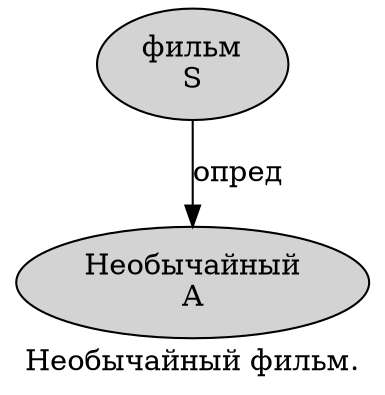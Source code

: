 digraph SENTENCE_59 {
	graph [label="Необычайный фильм."]
	node [style=filled]
		0 [label="Необычайный
A" color="" fillcolor=lightgray penwidth=1 shape=ellipse]
		1 [label="фильм
S" color="" fillcolor=lightgray penwidth=1 shape=ellipse]
			1 -> 0 [label="опред"]
}